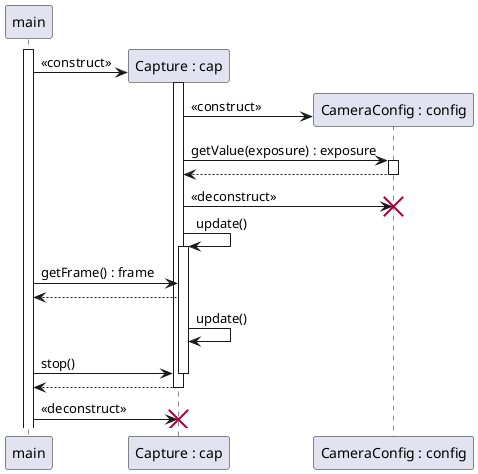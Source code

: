 @startuml

participant main as "main"
participant cap as "Capture : cap"
participant conf as "CameraConfig : config"

create cap
activate main
main -> cap : <<construct>>
activate cap

create conf
cap -> conf : <<construct>>

cap -> conf : getValue(exposure) : exposure
activate conf
conf --> cap
deactivate conf

cap -> conf !! : <<deconstruct>>

cap -> cap : update()
activate cap

main -> cap : getFrame() : frame
cap --> main

cap -> cap : update()


main -> cap : stop()
deactivate cap
cap --> main
deactivate cap

main -> cap !! : <<deconstruct>>


@enduml